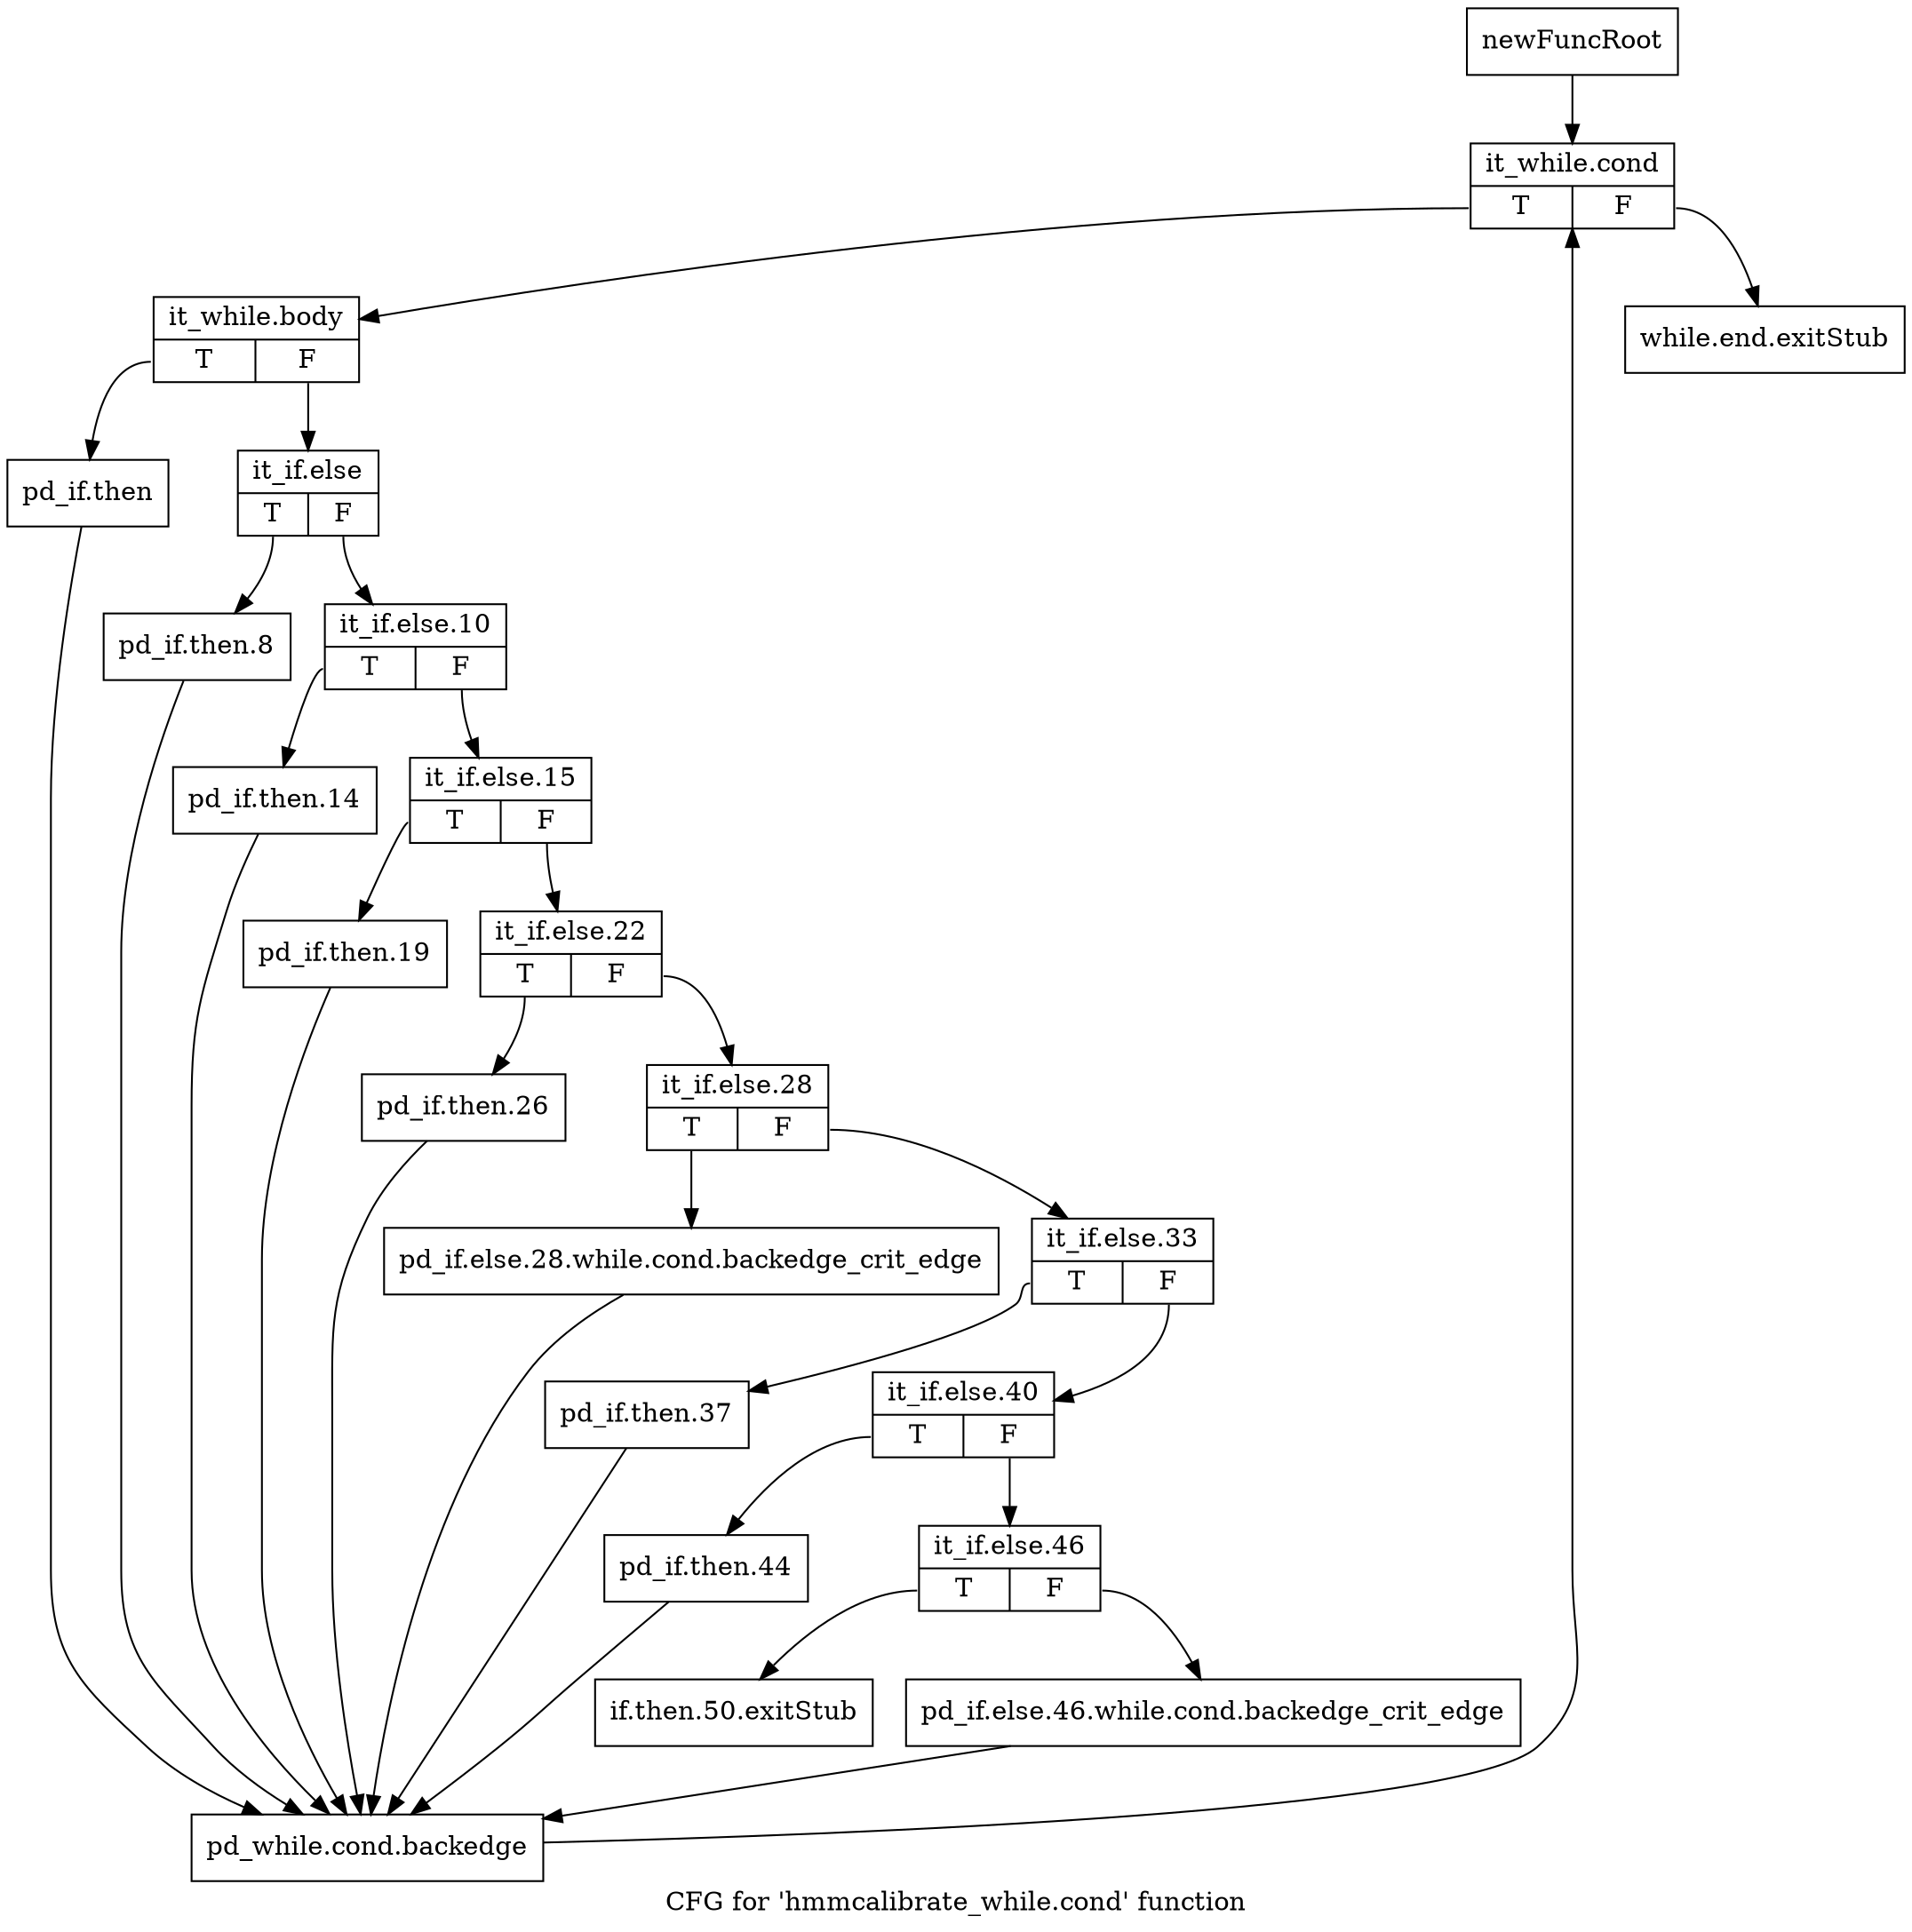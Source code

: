 digraph "CFG for 'hmmcalibrate_while.cond' function" {
	label="CFG for 'hmmcalibrate_while.cond' function";

	Node0x312d560 [shape=record,label="{newFuncRoot}"];
	Node0x312d560 -> Node0x312d650;
	Node0x312d5b0 [shape=record,label="{while.end.exitStub}"];
	Node0x312d600 [shape=record,label="{if.then.50.exitStub}"];
	Node0x312d650 [shape=record,label="{it_while.cond|{<s0>T|<s1>F}}"];
	Node0x312d650:s0 -> Node0x312d6a0;
	Node0x312d650:s1 -> Node0x312d5b0;
	Node0x312d6a0 [shape=record,label="{it_while.body|{<s0>T|<s1>F}}"];
	Node0x312d6a0:s0 -> Node0x312dbf0;
	Node0x312d6a0:s1 -> Node0x312d6f0;
	Node0x312d6f0 [shape=record,label="{it_if.else|{<s0>T|<s1>F}}"];
	Node0x312d6f0:s0 -> Node0x312dba0;
	Node0x312d6f0:s1 -> Node0x312d740;
	Node0x312d740 [shape=record,label="{it_if.else.10|{<s0>T|<s1>F}}"];
	Node0x312d740:s0 -> Node0x312db50;
	Node0x312d740:s1 -> Node0x312d790;
	Node0x312d790 [shape=record,label="{it_if.else.15|{<s0>T|<s1>F}}"];
	Node0x312d790:s0 -> Node0x312db00;
	Node0x312d790:s1 -> Node0x312d7e0;
	Node0x312d7e0 [shape=record,label="{it_if.else.22|{<s0>T|<s1>F}}"];
	Node0x312d7e0:s0 -> Node0x312dab0;
	Node0x312d7e0:s1 -> Node0x312d830;
	Node0x312d830 [shape=record,label="{it_if.else.28|{<s0>T|<s1>F}}"];
	Node0x312d830:s0 -> Node0x312da60;
	Node0x312d830:s1 -> Node0x312d880;
	Node0x312d880 [shape=record,label="{it_if.else.33|{<s0>T|<s1>F}}"];
	Node0x312d880:s0 -> Node0x312da10;
	Node0x312d880:s1 -> Node0x312d8d0;
	Node0x312d8d0 [shape=record,label="{it_if.else.40|{<s0>T|<s1>F}}"];
	Node0x312d8d0:s0 -> Node0x312d9c0;
	Node0x312d8d0:s1 -> Node0x312d920;
	Node0x312d920 [shape=record,label="{it_if.else.46|{<s0>T|<s1>F}}"];
	Node0x312d920:s0 -> Node0x312d600;
	Node0x312d920:s1 -> Node0x312d970;
	Node0x312d970 [shape=record,label="{pd_if.else.46.while.cond.backedge_crit_edge}"];
	Node0x312d970 -> Node0x312dc40;
	Node0x312d9c0 [shape=record,label="{pd_if.then.44}"];
	Node0x312d9c0 -> Node0x312dc40;
	Node0x312da10 [shape=record,label="{pd_if.then.37}"];
	Node0x312da10 -> Node0x312dc40;
	Node0x312da60 [shape=record,label="{pd_if.else.28.while.cond.backedge_crit_edge}"];
	Node0x312da60 -> Node0x312dc40;
	Node0x312dab0 [shape=record,label="{pd_if.then.26}"];
	Node0x312dab0 -> Node0x312dc40;
	Node0x312db00 [shape=record,label="{pd_if.then.19}"];
	Node0x312db00 -> Node0x312dc40;
	Node0x312db50 [shape=record,label="{pd_if.then.14}"];
	Node0x312db50 -> Node0x312dc40;
	Node0x312dba0 [shape=record,label="{pd_if.then.8}"];
	Node0x312dba0 -> Node0x312dc40;
	Node0x312dbf0 [shape=record,label="{pd_if.then}"];
	Node0x312dbf0 -> Node0x312dc40;
	Node0x312dc40 [shape=record,label="{pd_while.cond.backedge}"];
	Node0x312dc40 -> Node0x312d650;
}
